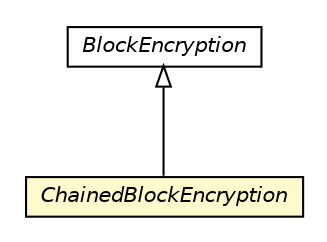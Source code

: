 #!/usr/local/bin/dot
#
# Class diagram 
# Generated by UMLGraph version R5_6-24-gf6e263 (http://www.umlgraph.org/)
#

digraph G {
	edge [fontname="Helvetica",fontsize=10,labelfontname="Helvetica",labelfontsize=10];
	node [fontname="Helvetica",fontsize=10,shape=plaintext];
	nodesep=0.25;
	ranksep=0.5;
	// org.universAAL.ontology.cryptographic.ChainedBlockEncryption
	c2548101 [label=<<table title="org.universAAL.ontology.cryptographic.ChainedBlockEncryption" border="0" cellborder="1" cellspacing="0" cellpadding="2" port="p" bgcolor="lemonChiffon" href="./ChainedBlockEncryption.html">
		<tr><td><table border="0" cellspacing="0" cellpadding="1">
<tr><td align="center" balign="center"><font face="Helvetica-Oblique"> ChainedBlockEncryption </font></td></tr>
		</table></td></tr>
		</table>>, URL="./ChainedBlockEncryption.html", fontname="Helvetica", fontcolor="black", fontsize=10.0];
	// org.universAAL.ontology.cryptographic.BlockEncryption
	c2548117 [label=<<table title="org.universAAL.ontology.cryptographic.BlockEncryption" border="0" cellborder="1" cellspacing="0" cellpadding="2" port="p" href="./BlockEncryption.html">
		<tr><td><table border="0" cellspacing="0" cellpadding="1">
<tr><td align="center" balign="center"><font face="Helvetica-Oblique"> BlockEncryption </font></td></tr>
		</table></td></tr>
		</table>>, URL="./BlockEncryption.html", fontname="Helvetica", fontcolor="black", fontsize=10.0];
	//org.universAAL.ontology.cryptographic.ChainedBlockEncryption extends org.universAAL.ontology.cryptographic.BlockEncryption
	c2548117:p -> c2548101:p [dir=back,arrowtail=empty];
}

